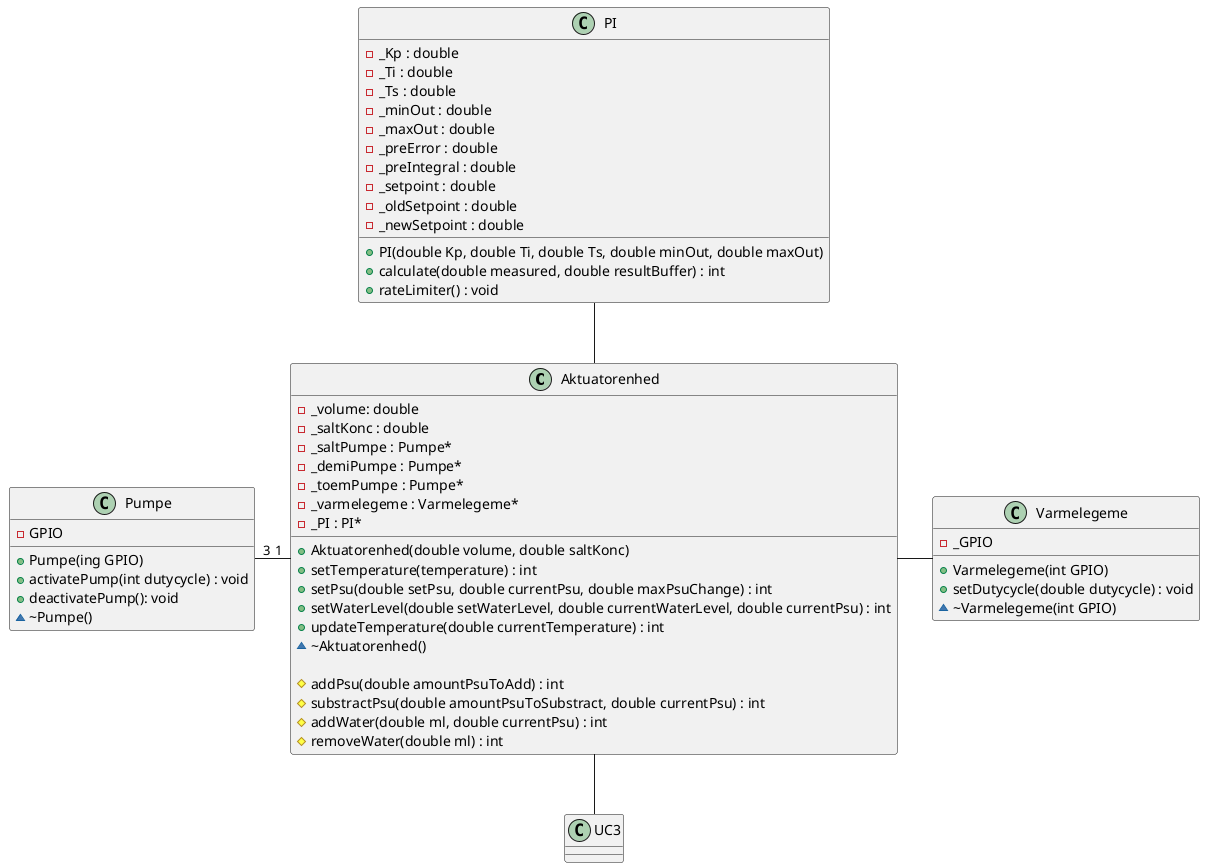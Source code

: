 @startuml AE_Klassediagram
class "Aktuatorenhed" as a
{
    - _volume: double
    - _saltKonc : double
    - _saltPumpe : Pumpe*
    - _demiPumpe : Pumpe*
    - _toemPumpe : Pumpe*
    - _varmelegeme : Varmelegeme*
    - _PI : PI*

    + Aktuatorenhed(double volume, double saltKonc)
    + setTemperature(temperature) : int 
    + setPsu(double setPsu, double currentPsu, double maxPsuChange) : int 
    + setWaterLevel(double setWaterLevel, double currentWaterLevel, double currentPsu) : int   
    + updateTemperature(double currentTemperature) : int
    ~ ~Aktuatorenhed()

    # addPsu(double amountPsuToAdd) : int 
    # substractPsu(double amountPsuToSubstract, double currentPsu) : int
    # addWater(double ml, double currentPsu) : int
    # removeWater(double ml) : int 
}

class "Varmelegeme" as v
{
    -_GPIO
    
    +Varmelegeme(int GPIO)
    +setDutycycle(double dutycycle) : void
    ~ ~Varmelegeme(int GPIO)
}

class "Pumpe" as p
{
    -GPIO

    +Pumpe(ing GPIO)
    +activatePump(int dutycycle) : void
    +deactivatePump(): void
     ~ ~Pumpe() 
}

class "PI" as pi
{
    -_Kp : double
    -_Ti : double
    -_Ts : double
    -_minOut : double
    -_maxOut : double
    -_preError : double
    -_preIntegral : double
    -_setpoint : double
    -_oldSetpoint : double
    -_newSetpoint : double

    + PI(double Kp, double Ti, double Ts, double minOut, double maxOut)
    + calculate(double measured, double resultBuffer) : int
    + rateLimiter() : void
}


class "UC3" as u

pi -- a
p "3" - "1"a
a - v
a -- u



@enduml
